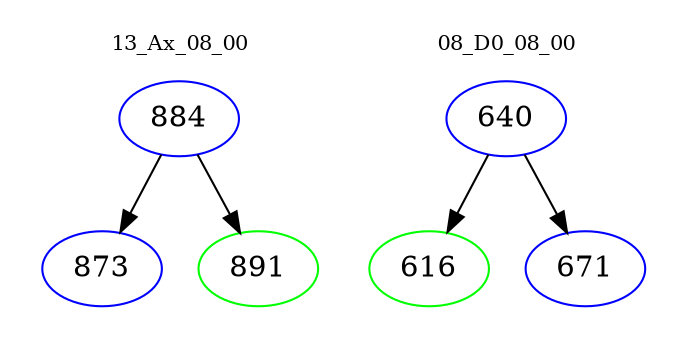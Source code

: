 digraph{
subgraph cluster_0 {
color = white
label = "13_Ax_08_00";
fontsize=10;
T0_884 [label="884", color="blue"]
T0_884 -> T0_873 [color="black"]
T0_873 [label="873", color="blue"]
T0_884 -> T0_891 [color="black"]
T0_891 [label="891", color="green"]
}
subgraph cluster_1 {
color = white
label = "08_D0_08_00";
fontsize=10;
T1_640 [label="640", color="blue"]
T1_640 -> T1_616 [color="black"]
T1_616 [label="616", color="green"]
T1_640 -> T1_671 [color="black"]
T1_671 [label="671", color="blue"]
}
}
